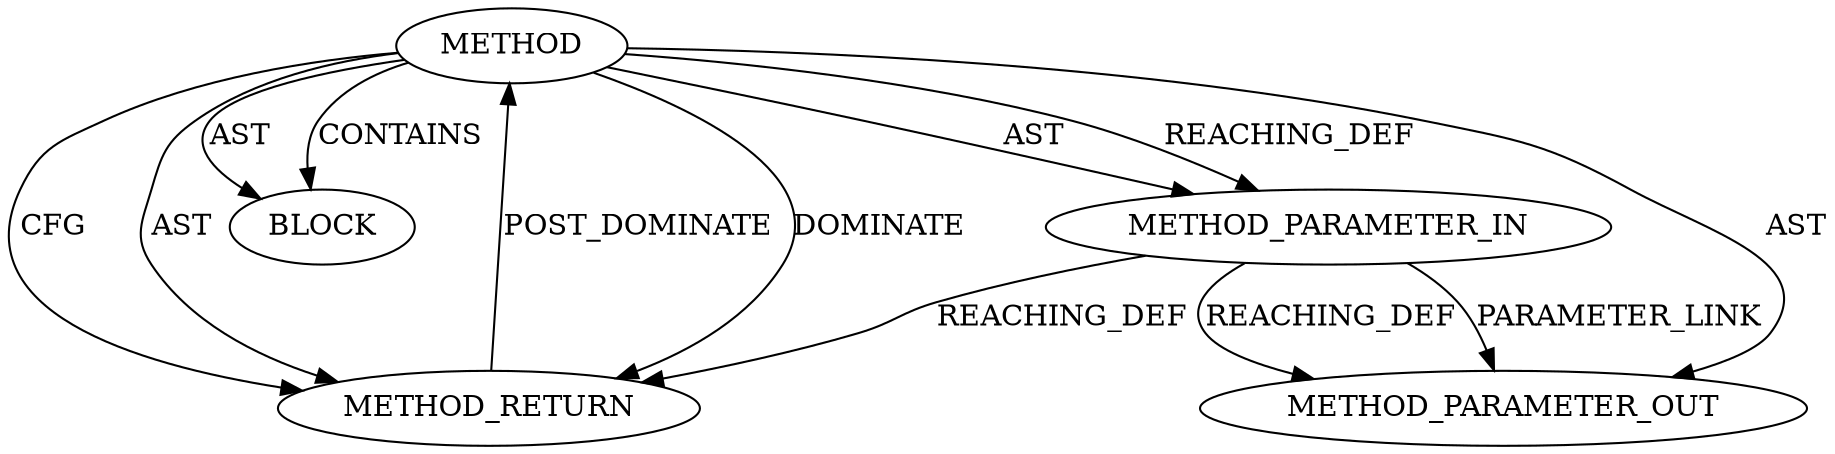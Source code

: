 digraph {
  26420 [label=BLOCK ORDER=1 ARGUMENT_INDEX=1 CODE="<empty>" TYPE_FULL_NAME="ANY"]
  26421 [label=METHOD_RETURN ORDER=2 CODE="RET" TYPE_FULL_NAME="ANY" EVALUATION_STRATEGY="BY_VALUE"]
  26418 [label=METHOD AST_PARENT_TYPE="NAMESPACE_BLOCK" AST_PARENT_FULL_NAME="<global>" ORDER=0 CODE="<empty>" FULL_NAME="BN_CTX_start" IS_EXTERNAL=true FILENAME="<empty>" SIGNATURE="" NAME="BN_CTX_start"]
  27567 [label=METHOD_PARAMETER_OUT ORDER=1 CODE="p1" IS_VARIADIC=false TYPE_FULL_NAME="ANY" EVALUATION_STRATEGY="BY_VALUE" INDEX=1 NAME="p1"]
  26419 [label=METHOD_PARAMETER_IN ORDER=1 CODE="p1" IS_VARIADIC=false TYPE_FULL_NAME="ANY" EVALUATION_STRATEGY="BY_VALUE" INDEX=1 NAME="p1"]
  26421 -> 26418 [label=POST_DOMINATE ]
  26418 -> 26419 [label=AST ]
  26418 -> 26419 [label=REACHING_DEF VARIABLE=""]
  26418 -> 26421 [label=DOMINATE ]
  26418 -> 26421 [label=CFG ]
  26419 -> 27567 [label=REACHING_DEF VARIABLE="p1"]
  26418 -> 26421 [label=AST ]
  26419 -> 26421 [label=REACHING_DEF VARIABLE="p1"]
  26418 -> 27567 [label=AST ]
  26419 -> 27567 [label=PARAMETER_LINK ]
  26418 -> 26420 [label=AST ]
  26418 -> 26420 [label=CONTAINS ]
}
